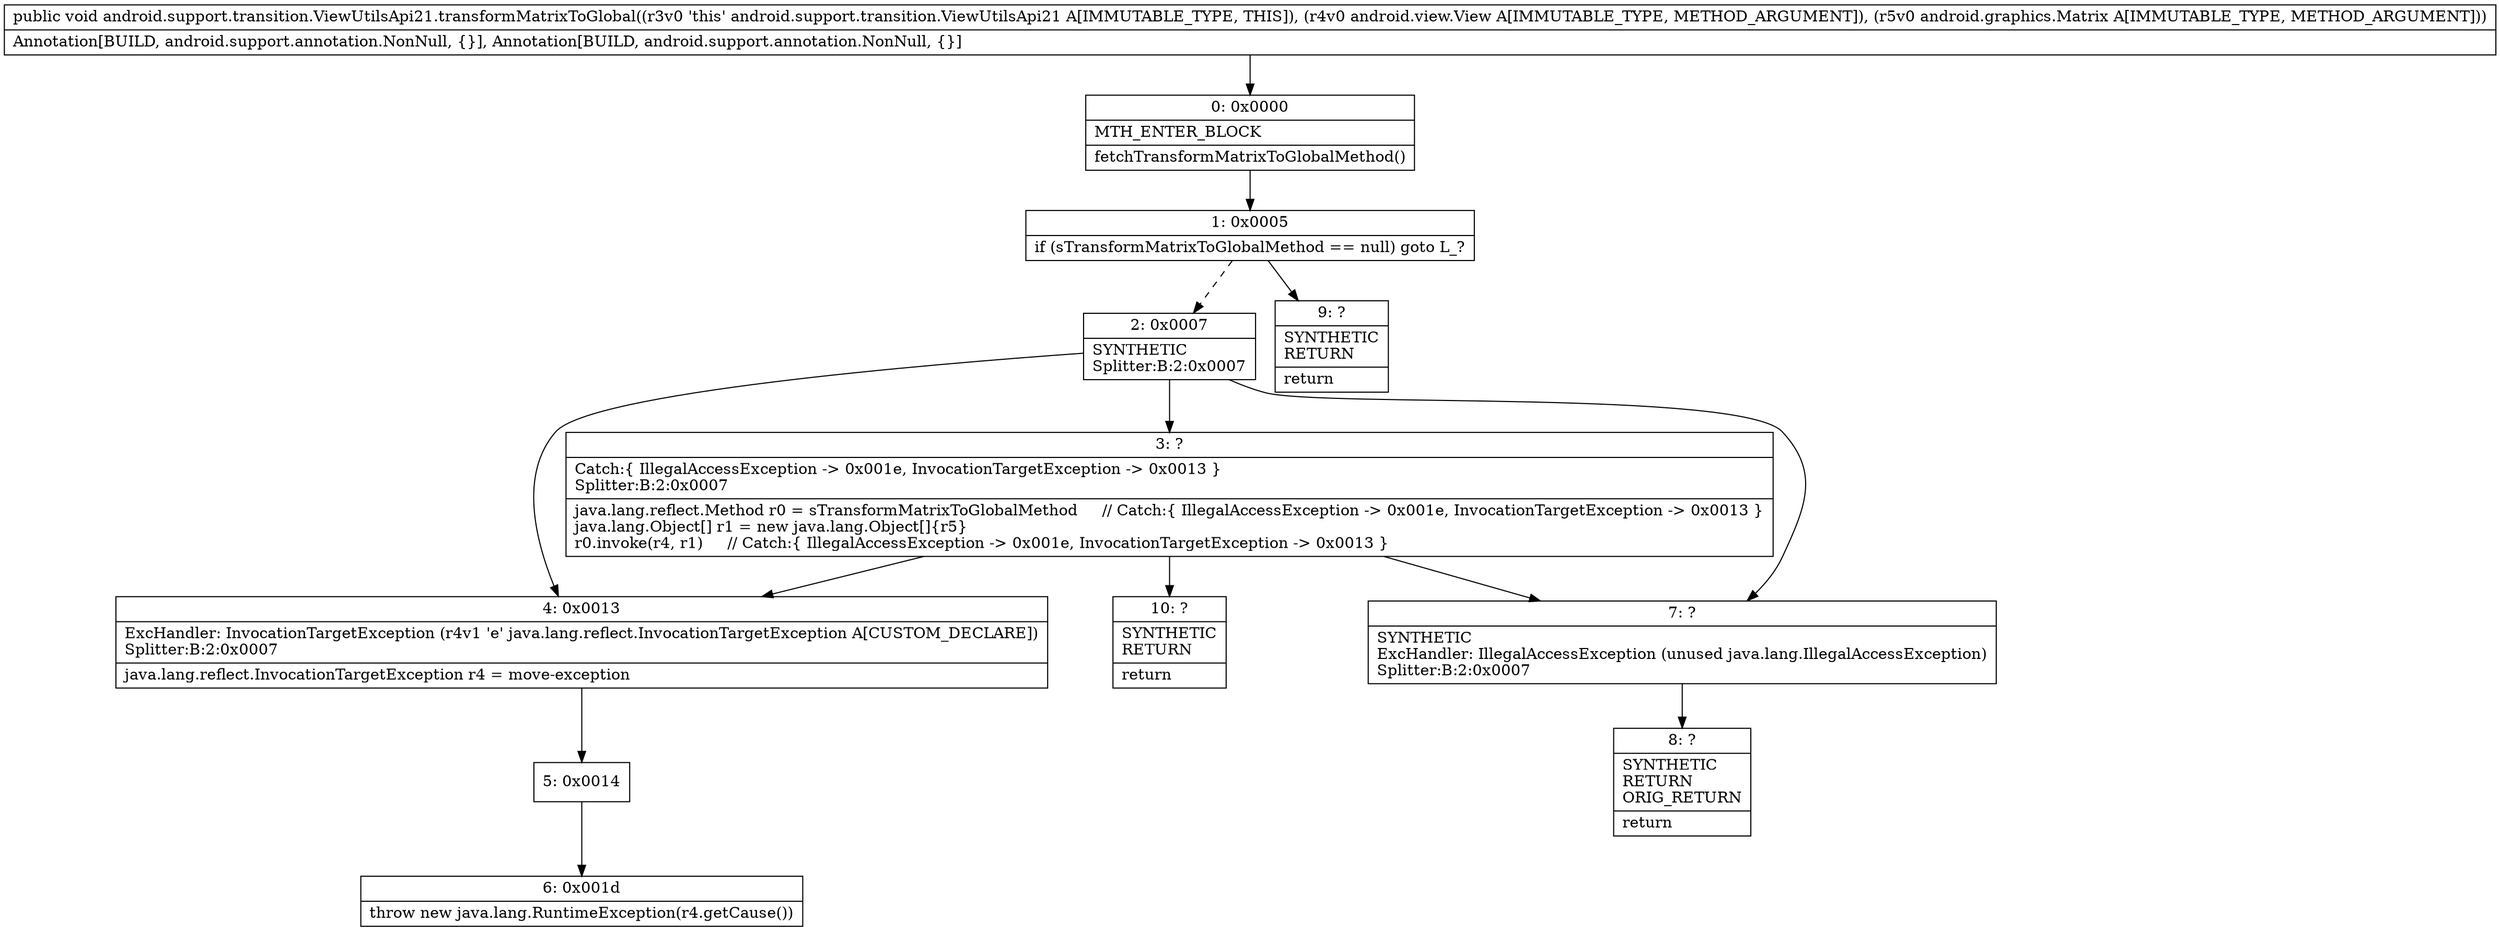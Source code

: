 digraph "CFG forandroid.support.transition.ViewUtilsApi21.transformMatrixToGlobal(Landroid\/view\/View;Landroid\/graphics\/Matrix;)V" {
Node_0 [shape=record,label="{0\:\ 0x0000|MTH_ENTER_BLOCK\l|fetchTransformMatrixToGlobalMethod()\l}"];
Node_1 [shape=record,label="{1\:\ 0x0005|if (sTransformMatrixToGlobalMethod == null) goto L_?\l}"];
Node_2 [shape=record,label="{2\:\ 0x0007|SYNTHETIC\lSplitter:B:2:0x0007\l}"];
Node_3 [shape=record,label="{3\:\ ?|Catch:\{ IllegalAccessException \-\> 0x001e, InvocationTargetException \-\> 0x0013 \}\lSplitter:B:2:0x0007\l|java.lang.reflect.Method r0 = sTransformMatrixToGlobalMethod     \/\/ Catch:\{ IllegalAccessException \-\> 0x001e, InvocationTargetException \-\> 0x0013 \}\ljava.lang.Object[] r1 = new java.lang.Object[]\{r5\}\lr0.invoke(r4, r1)     \/\/ Catch:\{ IllegalAccessException \-\> 0x001e, InvocationTargetException \-\> 0x0013 \}\l}"];
Node_4 [shape=record,label="{4\:\ 0x0013|ExcHandler: InvocationTargetException (r4v1 'e' java.lang.reflect.InvocationTargetException A[CUSTOM_DECLARE])\lSplitter:B:2:0x0007\l|java.lang.reflect.InvocationTargetException r4 = move\-exception\l}"];
Node_5 [shape=record,label="{5\:\ 0x0014}"];
Node_6 [shape=record,label="{6\:\ 0x001d|throw new java.lang.RuntimeException(r4.getCause())\l}"];
Node_7 [shape=record,label="{7\:\ ?|SYNTHETIC\lExcHandler: IllegalAccessException (unused java.lang.IllegalAccessException)\lSplitter:B:2:0x0007\l}"];
Node_8 [shape=record,label="{8\:\ ?|SYNTHETIC\lRETURN\lORIG_RETURN\l|return\l}"];
Node_9 [shape=record,label="{9\:\ ?|SYNTHETIC\lRETURN\l|return\l}"];
Node_10 [shape=record,label="{10\:\ ?|SYNTHETIC\lRETURN\l|return\l}"];
MethodNode[shape=record,label="{public void android.support.transition.ViewUtilsApi21.transformMatrixToGlobal((r3v0 'this' android.support.transition.ViewUtilsApi21 A[IMMUTABLE_TYPE, THIS]), (r4v0 android.view.View A[IMMUTABLE_TYPE, METHOD_ARGUMENT]), (r5v0 android.graphics.Matrix A[IMMUTABLE_TYPE, METHOD_ARGUMENT]))  | Annotation[BUILD, android.support.annotation.NonNull, \{\}], Annotation[BUILD, android.support.annotation.NonNull, \{\}]\l}"];
MethodNode -> Node_0;
Node_0 -> Node_1;
Node_1 -> Node_2[style=dashed];
Node_1 -> Node_9;
Node_2 -> Node_3;
Node_2 -> Node_7;
Node_2 -> Node_4;
Node_3 -> Node_7;
Node_3 -> Node_4;
Node_3 -> Node_10;
Node_4 -> Node_5;
Node_5 -> Node_6;
Node_7 -> Node_8;
}

